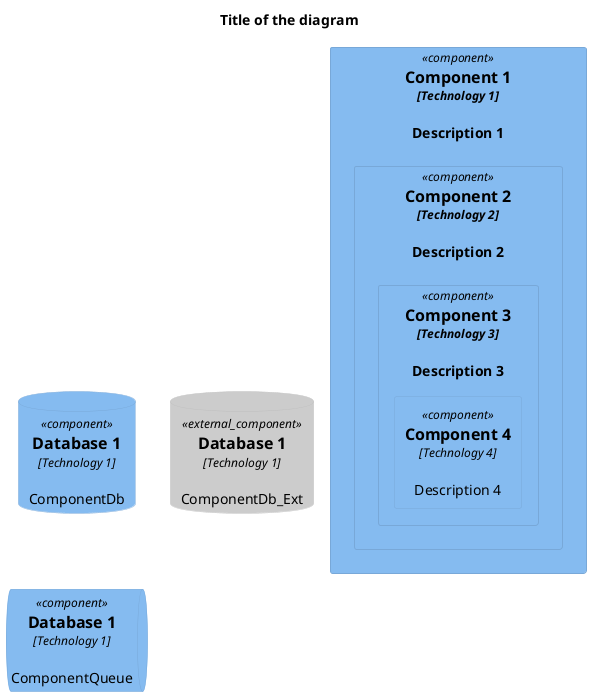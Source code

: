 @startuml blogging-context
title "Title of the diagram"
!include <C4/C4_Component>

Component(comp1, "Component 1", "Technology 1", "Description 1") {
  Component(comp2, "Component 2", "Technology 2", "Description 2") {
    Component(comp3, "Component 3", "Technology 3", "Description 3") {
      Component(comp4, "Component 4", "Technology 4", "Description 4")
    }
  }
}

ComponentDb(db1, "Database 1", "Technology 1", "ComponentDb")

ComponentDb_Ext(db_ext1, "Database 1", "Technology 1", "ComponentDb_Ext") 

ComponentQueue(db_q1, "Database 1", "Technology 1", "ComponentQueue") 
@enduml